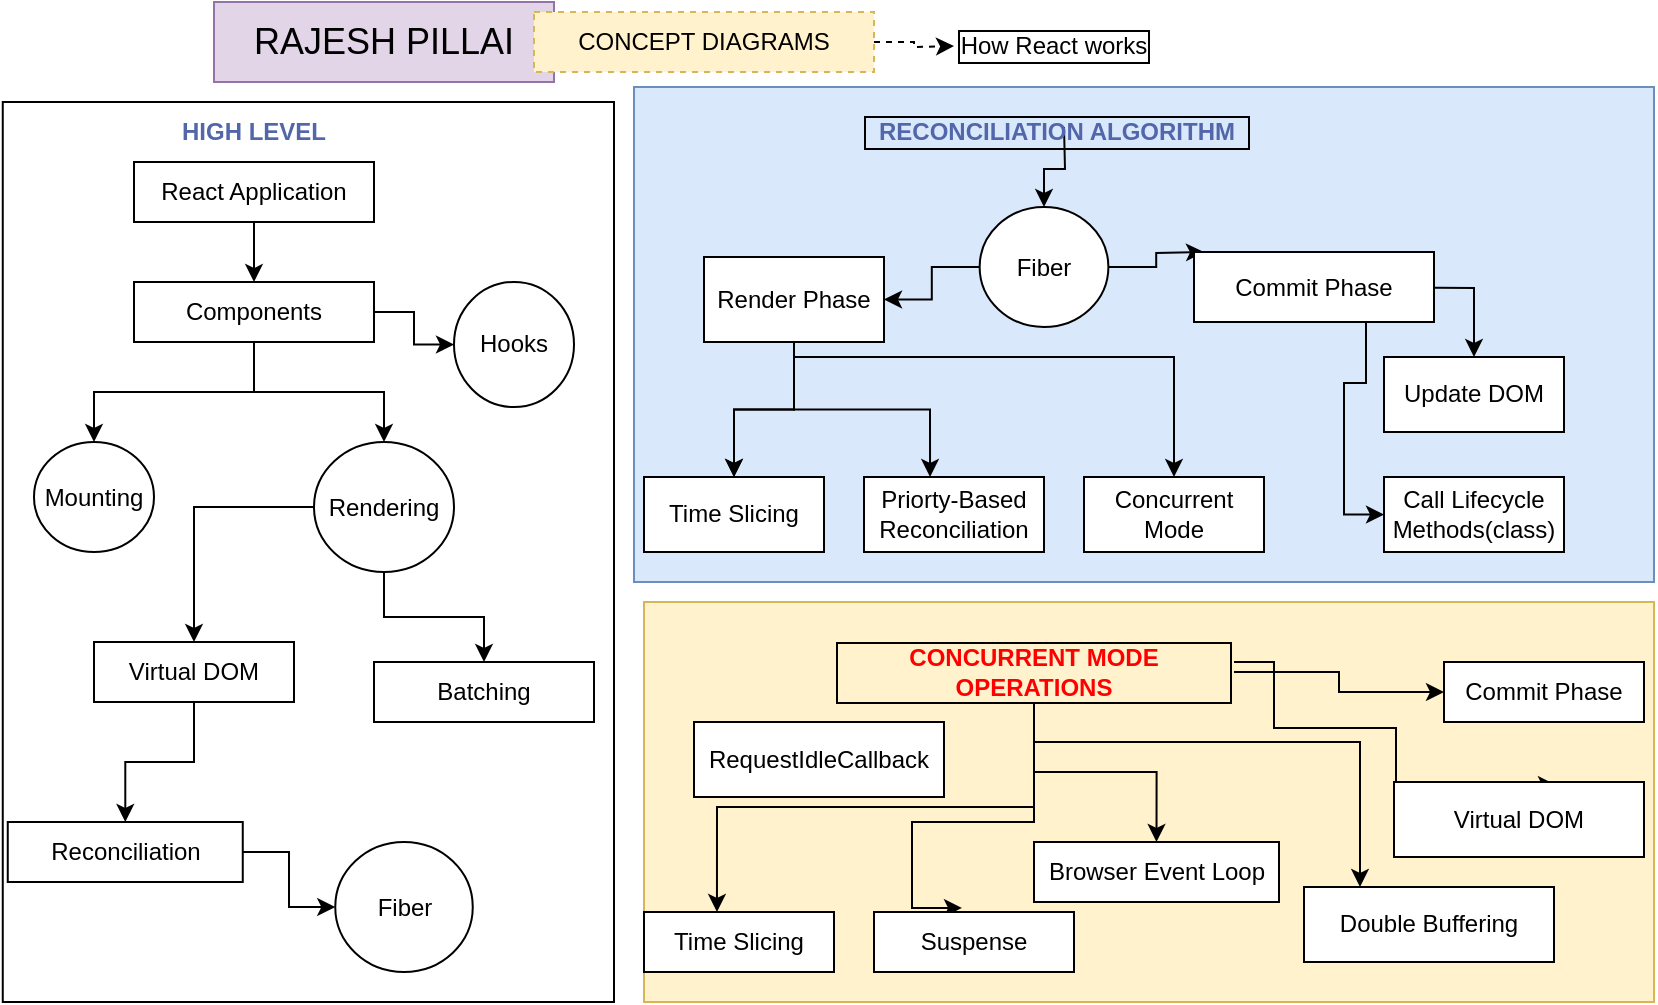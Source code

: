 <mxfile version="21.7.5" type="github">
  <diagram name="Page-1" id="Si3TmL1HpiABUJQwDJJA">
    <mxGraphModel dx="872" dy="491" grid="1" gridSize="10" guides="1" tooltips="1" connect="1" arrows="1" fold="1" page="1" pageScale="1" pageWidth="850" pageHeight="1100" math="0" shadow="0">
      <root>
        <mxCell id="0" />
        <mxCell id="1" parent="0" />
        <mxCell id="eLfbE6LILlzCmEPhJ3s3-66" value="" style="rounded=0;whiteSpace=wrap;html=1;" vertex="1" parent="1">
          <mxGeometry x="14.38" y="60" width="305.62" height="450" as="geometry" />
        </mxCell>
        <mxCell id="eLfbE6LILlzCmEPhJ3s3-65" value="" style="rounded=0;whiteSpace=wrap;html=1;fillColor=#dae8fc;strokeColor=#6c8ebf;" vertex="1" parent="1">
          <mxGeometry x="330" y="52.5" width="510" height="247.5" as="geometry" />
        </mxCell>
        <mxCell id="eLfbE6LILlzCmEPhJ3s3-63" value="" style="rounded=0;whiteSpace=wrap;html=1;fillColor=#fff2cc;strokeColor=#d6b656;" vertex="1" parent="1">
          <mxGeometry x="335" y="310" width="505" height="200" as="geometry" />
        </mxCell>
        <mxCell id="eLfbE6LILlzCmEPhJ3s3-1" value="RAJESH PILLAI" style="text;html=1;strokeColor=#9673a6;fillColor=#e1d5e7;align=center;verticalAlign=middle;whiteSpace=wrap;rounded=0;fontSize=18;" vertex="1" parent="1">
          <mxGeometry x="120" y="10" width="170" height="40" as="geometry" />
        </mxCell>
        <mxCell id="eLfbE6LILlzCmEPhJ3s3-4" style="edgeStyle=orthogonalEdgeStyle;rounded=0;orthogonalLoop=1;jettySize=auto;html=1;dashed=1;" edge="1" parent="1" source="eLfbE6LILlzCmEPhJ3s3-2">
          <mxGeometry relative="1" as="geometry">
            <mxPoint x="490" y="32" as="targetPoint" />
          </mxGeometry>
        </mxCell>
        <mxCell id="eLfbE6LILlzCmEPhJ3s3-2" value="CONCEPT DIAGRAMS" style="text;html=1;strokeColor=#d6b656;fillColor=#fff2cc;align=center;verticalAlign=middle;whiteSpace=wrap;rounded=0;dashed=1;" vertex="1" parent="1">
          <mxGeometry x="280" y="15" width="170" height="30" as="geometry" />
        </mxCell>
        <mxCell id="eLfbE6LILlzCmEPhJ3s3-3" value="How React works" style="text;html=1;strokeColor=none;fillColor=none;align=center;verticalAlign=middle;whiteSpace=wrap;rounded=0;labelBorderColor=default;" vertex="1" parent="1">
          <mxGeometry x="490" y="17" width="100" height="30" as="geometry" />
        </mxCell>
        <mxCell id="eLfbE6LILlzCmEPhJ3s3-8" value="" style="edgeStyle=orthogonalEdgeStyle;rounded=0;orthogonalLoop=1;jettySize=auto;html=1;" edge="1" parent="1" source="eLfbE6LILlzCmEPhJ3s3-5" target="eLfbE6LILlzCmEPhJ3s3-7">
          <mxGeometry relative="1" as="geometry" />
        </mxCell>
        <mxCell id="eLfbE6LILlzCmEPhJ3s3-5" value="React Application" style="rounded=0;whiteSpace=wrap;html=1;" vertex="1" parent="1">
          <mxGeometry x="80" y="90" width="120" height="30" as="geometry" />
        </mxCell>
        <mxCell id="eLfbE6LILlzCmEPhJ3s3-10" value="" style="edgeStyle=orthogonalEdgeStyle;rounded=0;orthogonalLoop=1;jettySize=auto;html=1;" edge="1" parent="1" source="eLfbE6LILlzCmEPhJ3s3-7" target="eLfbE6LILlzCmEPhJ3s3-9">
          <mxGeometry relative="1" as="geometry" />
        </mxCell>
        <mxCell id="eLfbE6LILlzCmEPhJ3s3-12" value="" style="edgeStyle=orthogonalEdgeStyle;rounded=0;orthogonalLoop=1;jettySize=auto;html=1;" edge="1" parent="1" source="eLfbE6LILlzCmEPhJ3s3-7" target="eLfbE6LILlzCmEPhJ3s3-11">
          <mxGeometry relative="1" as="geometry" />
        </mxCell>
        <mxCell id="eLfbE6LILlzCmEPhJ3s3-14" value="" style="edgeStyle=orthogonalEdgeStyle;rounded=0;orthogonalLoop=1;jettySize=auto;html=1;" edge="1" parent="1" source="eLfbE6LILlzCmEPhJ3s3-7" target="eLfbE6LILlzCmEPhJ3s3-13">
          <mxGeometry relative="1" as="geometry" />
        </mxCell>
        <mxCell id="eLfbE6LILlzCmEPhJ3s3-7" value="Components" style="rounded=0;whiteSpace=wrap;html=1;" vertex="1" parent="1">
          <mxGeometry x="80" y="150" width="120" height="30" as="geometry" />
        </mxCell>
        <mxCell id="eLfbE6LILlzCmEPhJ3s3-9" value="Mounting" style="ellipse;whiteSpace=wrap;html=1;rounded=0;" vertex="1" parent="1">
          <mxGeometry x="30" y="230" width="60" height="55" as="geometry" />
        </mxCell>
        <mxCell id="eLfbE6LILlzCmEPhJ3s3-16" value="" style="edgeStyle=orthogonalEdgeStyle;rounded=0;orthogonalLoop=1;jettySize=auto;html=1;" edge="1" parent="1" source="eLfbE6LILlzCmEPhJ3s3-11" target="eLfbE6LILlzCmEPhJ3s3-15">
          <mxGeometry relative="1" as="geometry" />
        </mxCell>
        <mxCell id="eLfbE6LILlzCmEPhJ3s3-22" value="" style="edgeStyle=orthogonalEdgeStyle;rounded=0;orthogonalLoop=1;jettySize=auto;html=1;" edge="1" parent="1" source="eLfbE6LILlzCmEPhJ3s3-11" target="eLfbE6LILlzCmEPhJ3s3-21">
          <mxGeometry relative="1" as="geometry" />
        </mxCell>
        <mxCell id="eLfbE6LILlzCmEPhJ3s3-11" value="Rendering" style="ellipse;whiteSpace=wrap;html=1;rounded=0;" vertex="1" parent="1">
          <mxGeometry x="170" y="230" width="70" height="65" as="geometry" />
        </mxCell>
        <mxCell id="eLfbE6LILlzCmEPhJ3s3-13" value="Hooks" style="ellipse;whiteSpace=wrap;html=1;rounded=0;" vertex="1" parent="1">
          <mxGeometry x="240" y="150" width="60" height="62.5" as="geometry" />
        </mxCell>
        <mxCell id="eLfbE6LILlzCmEPhJ3s3-24" value="" style="edgeStyle=orthogonalEdgeStyle;rounded=0;orthogonalLoop=1;jettySize=auto;html=1;" edge="1" parent="1" source="eLfbE6LILlzCmEPhJ3s3-15" target="eLfbE6LILlzCmEPhJ3s3-23">
          <mxGeometry relative="1" as="geometry" />
        </mxCell>
        <mxCell id="eLfbE6LILlzCmEPhJ3s3-15" value="Virtual DOM" style="whiteSpace=wrap;html=1;rounded=0;" vertex="1" parent="1">
          <mxGeometry x="60" y="330" width="100" height="30" as="geometry" />
        </mxCell>
        <mxCell id="eLfbE6LILlzCmEPhJ3s3-21" value="Batching" style="whiteSpace=wrap;html=1;rounded=0;" vertex="1" parent="1">
          <mxGeometry x="200" y="340" width="110" height="30" as="geometry" />
        </mxCell>
        <mxCell id="eLfbE6LILlzCmEPhJ3s3-26" value="" style="edgeStyle=orthogonalEdgeStyle;rounded=0;orthogonalLoop=1;jettySize=auto;html=1;" edge="1" parent="1" source="eLfbE6LILlzCmEPhJ3s3-23" target="eLfbE6LILlzCmEPhJ3s3-25">
          <mxGeometry relative="1" as="geometry" />
        </mxCell>
        <mxCell id="eLfbE6LILlzCmEPhJ3s3-23" value="Reconciliation" style="whiteSpace=wrap;html=1;rounded=0;" vertex="1" parent="1">
          <mxGeometry x="16.88" y="420" width="117.5" height="30" as="geometry" />
        </mxCell>
        <mxCell id="eLfbE6LILlzCmEPhJ3s3-25" value="Fiber" style="ellipse;whiteSpace=wrap;html=1;rounded=0;" vertex="1" parent="1">
          <mxGeometry x="180.63" y="430" width="68.75" height="65" as="geometry" />
        </mxCell>
        <mxCell id="eLfbE6LILlzCmEPhJ3s3-27" value="HIGH LEVEL" style="text;html=1;strokeColor=none;fillColor=none;align=center;verticalAlign=middle;whiteSpace=wrap;rounded=0;fontColor=#5266AA;fontStyle=1" vertex="1" parent="1">
          <mxGeometry x="55" y="60" width="170" height="30" as="geometry" />
        </mxCell>
        <mxCell id="eLfbE6LILlzCmEPhJ3s3-64" style="edgeStyle=orthogonalEdgeStyle;rounded=0;orthogonalLoop=1;jettySize=auto;html=1;entryX=0.5;entryY=0;entryDx=0;entryDy=0;" edge="1" parent="1" target="eLfbE6LILlzCmEPhJ3s3-29">
          <mxGeometry relative="1" as="geometry">
            <mxPoint x="545" y="72.5" as="sourcePoint" />
          </mxGeometry>
        </mxCell>
        <mxCell id="eLfbE6LILlzCmEPhJ3s3-28" value="&amp;nbsp; RECONCILIATION ALGORITHM&amp;nbsp;&amp;nbsp;" style="text;html=1;strokeColor=none;fillColor=none;align=center;verticalAlign=middle;whiteSpace=wrap;rounded=0;fontColor=#5266AA;fontStyle=1;labelBorderColor=default;spacingLeft=3;" vertex="1" parent="1">
          <mxGeometry x="440" y="60" width="200" height="30" as="geometry" />
        </mxCell>
        <mxCell id="eLfbE6LILlzCmEPhJ3s3-31" value="" style="edgeStyle=orthogonalEdgeStyle;rounded=0;orthogonalLoop=1;jettySize=auto;html=1;" edge="1" parent="1" source="eLfbE6LILlzCmEPhJ3s3-29" target="eLfbE6LILlzCmEPhJ3s3-30">
          <mxGeometry relative="1" as="geometry" />
        </mxCell>
        <mxCell id="eLfbE6LILlzCmEPhJ3s3-35" value="" style="edgeStyle=orthogonalEdgeStyle;rounded=0;orthogonalLoop=1;jettySize=auto;html=1;" edge="1" parent="1" source="eLfbE6LILlzCmEPhJ3s3-29">
          <mxGeometry relative="1" as="geometry">
            <mxPoint x="615" y="135" as="targetPoint" />
          </mxGeometry>
        </mxCell>
        <mxCell id="eLfbE6LILlzCmEPhJ3s3-29" value="Fiber" style="ellipse;whiteSpace=wrap;html=1;rounded=0;" vertex="1" parent="1">
          <mxGeometry x="502.82" y="112.5" width="64.37" height="60" as="geometry" />
        </mxCell>
        <mxCell id="eLfbE6LILlzCmEPhJ3s3-37" value="" style="edgeStyle=orthogonalEdgeStyle;rounded=0;orthogonalLoop=1;jettySize=auto;html=1;" edge="1" parent="1" source="eLfbE6LILlzCmEPhJ3s3-30" target="eLfbE6LILlzCmEPhJ3s3-36">
          <mxGeometry relative="1" as="geometry" />
        </mxCell>
        <mxCell id="eLfbE6LILlzCmEPhJ3s3-38" value="" style="edgeStyle=orthogonalEdgeStyle;rounded=0;orthogonalLoop=1;jettySize=auto;html=1;" edge="1" parent="1" source="eLfbE6LILlzCmEPhJ3s3-30" target="eLfbE6LILlzCmEPhJ3s3-36">
          <mxGeometry relative="1" as="geometry" />
        </mxCell>
        <mxCell id="eLfbE6LILlzCmEPhJ3s3-41" style="edgeStyle=orthogonalEdgeStyle;rounded=0;orthogonalLoop=1;jettySize=auto;html=1;entryX=0.367;entryY=0;entryDx=0;entryDy=0;entryPerimeter=0;" edge="1" parent="1" source="eLfbE6LILlzCmEPhJ3s3-30" target="eLfbE6LILlzCmEPhJ3s3-39">
          <mxGeometry relative="1" as="geometry" />
        </mxCell>
        <mxCell id="eLfbE6LILlzCmEPhJ3s3-42" style="edgeStyle=orthogonalEdgeStyle;rounded=0;orthogonalLoop=1;jettySize=auto;html=1;" edge="1" parent="1" source="eLfbE6LILlzCmEPhJ3s3-30" target="eLfbE6LILlzCmEPhJ3s3-40">
          <mxGeometry relative="1" as="geometry">
            <Array as="points">
              <mxPoint x="410" y="187.5" />
              <mxPoint x="600" y="187.5" />
            </Array>
          </mxGeometry>
        </mxCell>
        <mxCell id="eLfbE6LILlzCmEPhJ3s3-30" value="Render Phase" style="whiteSpace=wrap;html=1;rounded=0;" vertex="1" parent="1">
          <mxGeometry x="365" y="137.5" width="90" height="42.5" as="geometry" />
        </mxCell>
        <mxCell id="eLfbE6LILlzCmEPhJ3s3-45" style="edgeStyle=orthogonalEdgeStyle;rounded=0;orthogonalLoop=1;jettySize=auto;html=1;entryX=0.5;entryY=0;entryDx=0;entryDy=0;" edge="1" parent="1" target="eLfbE6LILlzCmEPhJ3s3-43">
          <mxGeometry relative="1" as="geometry">
            <mxPoint x="675" y="152.5" as="sourcePoint" />
          </mxGeometry>
        </mxCell>
        <mxCell id="eLfbE6LILlzCmEPhJ3s3-46" style="edgeStyle=orthogonalEdgeStyle;rounded=0;orthogonalLoop=1;jettySize=auto;html=1;entryX=0;entryY=0.5;entryDx=0;entryDy=0;" edge="1" parent="1" target="eLfbE6LILlzCmEPhJ3s3-44">
          <mxGeometry relative="1" as="geometry">
            <mxPoint x="675" y="152.5" as="sourcePoint" />
          </mxGeometry>
        </mxCell>
        <mxCell id="eLfbE6LILlzCmEPhJ3s3-34" value="Commit Phase" style="whiteSpace=wrap;html=1;rounded=0;movable=0;resizable=0;rotatable=0;deletable=0;editable=0;locked=1;connectable=0;" vertex="1" parent="1">
          <mxGeometry x="610" y="135" width="120" height="35" as="geometry" />
        </mxCell>
        <mxCell id="eLfbE6LILlzCmEPhJ3s3-36" value="Time Slicing" style="whiteSpace=wrap;html=1;rounded=0;" vertex="1" parent="1">
          <mxGeometry x="335" y="247.5" width="90" height="37.5" as="geometry" />
        </mxCell>
        <mxCell id="eLfbE6LILlzCmEPhJ3s3-39" value="Priorty-Based Reconciliation" style="whiteSpace=wrap;html=1;rounded=0;" vertex="1" parent="1">
          <mxGeometry x="445" y="247.5" width="90" height="37.5" as="geometry" />
        </mxCell>
        <mxCell id="eLfbE6LILlzCmEPhJ3s3-40" value="Concurrent Mode" style="whiteSpace=wrap;html=1;rounded=0;" vertex="1" parent="1">
          <mxGeometry x="555" y="247.5" width="90" height="37.5" as="geometry" />
        </mxCell>
        <mxCell id="eLfbE6LILlzCmEPhJ3s3-43" value="Update DOM" style="whiteSpace=wrap;html=1;rounded=0;" vertex="1" parent="1">
          <mxGeometry x="705" y="187.5" width="90" height="37.5" as="geometry" />
        </mxCell>
        <mxCell id="eLfbE6LILlzCmEPhJ3s3-44" value="Call Lifecycle Methods(class)" style="whiteSpace=wrap;html=1;rounded=0;" vertex="1" parent="1">
          <mxGeometry x="705" y="247.5" width="90" height="37.5" as="geometry" />
        </mxCell>
        <mxCell id="eLfbE6LILlzCmEPhJ3s3-56" style="edgeStyle=orthogonalEdgeStyle;rounded=0;orthogonalLoop=1;jettySize=auto;html=1;" edge="1" parent="1" source="eLfbE6LILlzCmEPhJ3s3-47" target="eLfbE6LILlzCmEPhJ3s3-49">
          <mxGeometry relative="1" as="geometry">
            <Array as="points">
              <mxPoint x="530" y="380" />
              <mxPoint x="693" y="380" />
            </Array>
          </mxGeometry>
        </mxCell>
        <mxCell id="eLfbE6LILlzCmEPhJ3s3-57" style="edgeStyle=orthogonalEdgeStyle;rounded=0;orthogonalLoop=1;jettySize=auto;html=1;entryX=0.648;entryY=0.04;entryDx=0;entryDy=0;entryPerimeter=0;" edge="1" parent="1" source="eLfbE6LILlzCmEPhJ3s3-47" target="eLfbE6LILlzCmEPhJ3s3-50">
          <mxGeometry relative="1" as="geometry">
            <Array as="points">
              <mxPoint x="650" y="340" />
              <mxPoint x="650" y="373" />
              <mxPoint x="711" y="373" />
            </Array>
          </mxGeometry>
        </mxCell>
        <mxCell id="eLfbE6LILlzCmEPhJ3s3-58" style="edgeStyle=orthogonalEdgeStyle;rounded=0;orthogonalLoop=1;jettySize=auto;html=1;entryX=0.384;entryY=0;entryDx=0;entryDy=0;entryPerimeter=0;" edge="1" parent="1" source="eLfbE6LILlzCmEPhJ3s3-47" target="eLfbE6LILlzCmEPhJ3s3-51">
          <mxGeometry relative="1" as="geometry" />
        </mxCell>
        <mxCell id="eLfbE6LILlzCmEPhJ3s3-59" style="edgeStyle=orthogonalEdgeStyle;rounded=0;orthogonalLoop=1;jettySize=auto;html=1;entryX=0.44;entryY=-0.067;entryDx=0;entryDy=0;entryPerimeter=0;" edge="1" parent="1" source="eLfbE6LILlzCmEPhJ3s3-47" target="eLfbE6LILlzCmEPhJ3s3-52">
          <mxGeometry relative="1" as="geometry">
            <Array as="points">
              <mxPoint x="530" y="420" />
              <mxPoint x="469" y="420" />
            </Array>
          </mxGeometry>
        </mxCell>
        <mxCell id="eLfbE6LILlzCmEPhJ3s3-60" style="edgeStyle=orthogonalEdgeStyle;rounded=0;orthogonalLoop=1;jettySize=auto;html=1;entryX=0.5;entryY=0;entryDx=0;entryDy=0;" edge="1" parent="1" source="eLfbE6LILlzCmEPhJ3s3-47" target="eLfbE6LILlzCmEPhJ3s3-53">
          <mxGeometry relative="1" as="geometry" />
        </mxCell>
        <mxCell id="eLfbE6LILlzCmEPhJ3s3-61" style="edgeStyle=orthogonalEdgeStyle;rounded=0;orthogonalLoop=1;jettySize=auto;html=1;" edge="1" parent="1" source="eLfbE6LILlzCmEPhJ3s3-47" target="eLfbE6LILlzCmEPhJ3s3-54">
          <mxGeometry relative="1" as="geometry" />
        </mxCell>
        <mxCell id="eLfbE6LILlzCmEPhJ3s3-47" value="CONCURRENT MODE OPERATIONS" style="text;html=1;strokeColor=none;fillColor=none;align=center;verticalAlign=middle;whiteSpace=wrap;rounded=0;fontColor=#FF0000;fontStyle=1;labelBorderColor=default;" vertex="1" parent="1">
          <mxGeometry x="430" y="330" width="200" height="30" as="geometry" />
        </mxCell>
        <mxCell id="eLfbE6LILlzCmEPhJ3s3-48" value="RequestIdleCallback" style="whiteSpace=wrap;html=1;rounded=0;" vertex="1" parent="1">
          <mxGeometry x="360" y="370" width="125" height="37.5" as="geometry" />
        </mxCell>
        <mxCell id="eLfbE6LILlzCmEPhJ3s3-49" value="Double Buffering" style="whiteSpace=wrap;html=1;rounded=0;movable=1;resizable=1;rotatable=1;deletable=1;editable=1;locked=0;connectable=1;" vertex="1" parent="1">
          <mxGeometry x="665" y="452.5" width="125" height="37.5" as="geometry" />
        </mxCell>
        <mxCell id="eLfbE6LILlzCmEPhJ3s3-50" value="Virtual DOM" style="whiteSpace=wrap;html=1;rounded=0;" vertex="1" parent="1">
          <mxGeometry x="710" y="400" width="125" height="37.5" as="geometry" />
        </mxCell>
        <mxCell id="eLfbE6LILlzCmEPhJ3s3-51" value="Time Slicing" style="whiteSpace=wrap;html=1;rounded=0;" vertex="1" parent="1">
          <mxGeometry x="335" y="465" width="95" height="30" as="geometry" />
        </mxCell>
        <mxCell id="eLfbE6LILlzCmEPhJ3s3-52" value="Suspense" style="whiteSpace=wrap;html=1;rounded=0;" vertex="1" parent="1">
          <mxGeometry x="450" y="465" width="100" height="30" as="geometry" />
        </mxCell>
        <mxCell id="eLfbE6LILlzCmEPhJ3s3-53" value="Browser Event Loop" style="whiteSpace=wrap;html=1;rounded=0;" vertex="1" parent="1">
          <mxGeometry x="530" y="430" width="122.5" height="30" as="geometry" />
        </mxCell>
        <mxCell id="eLfbE6LILlzCmEPhJ3s3-54" value="Commit Phase" style="whiteSpace=wrap;html=1;rounded=0;" vertex="1" parent="1">
          <mxGeometry x="735" y="340" width="100" height="30" as="geometry" />
        </mxCell>
      </root>
    </mxGraphModel>
  </diagram>
</mxfile>
